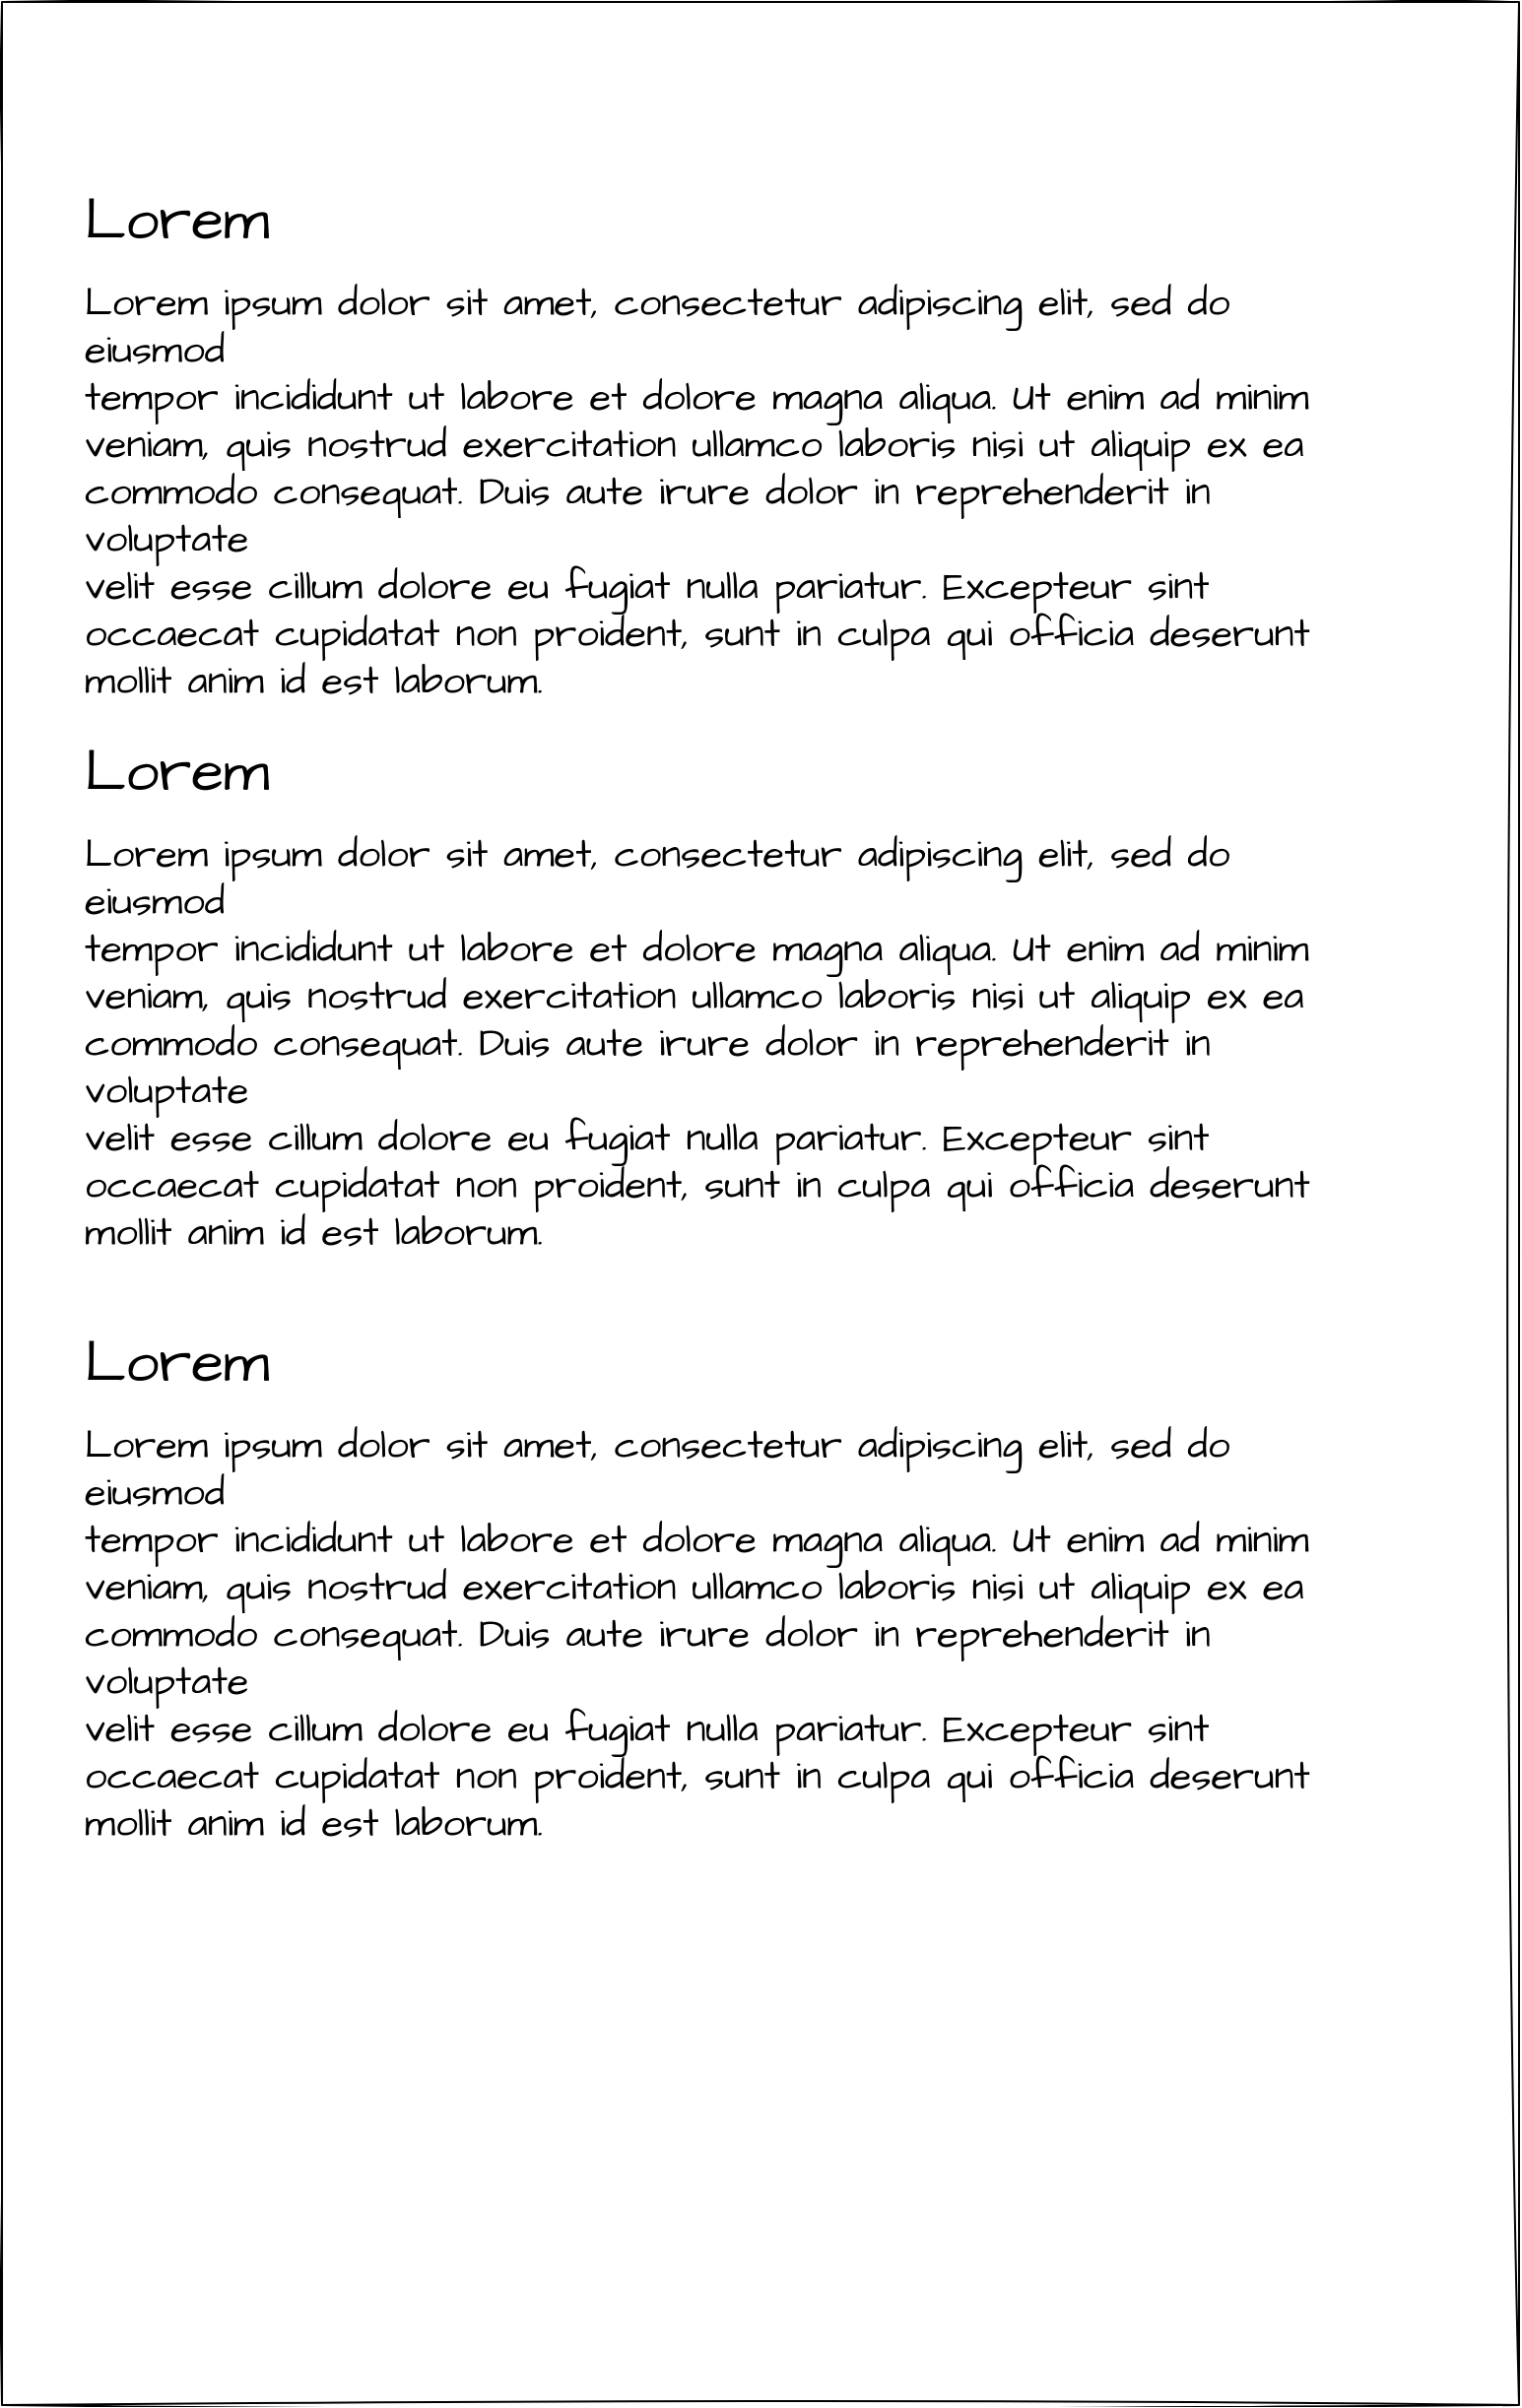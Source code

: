 <mxfile version="23.0.2" type="device">
  <diagram name="Page-1" id="slzfVJ9fmm8WVrPu7Z31">
    <mxGraphModel dx="2206" dy="1314" grid="1" gridSize="10" guides="1" tooltips="1" connect="1" arrows="1" fold="1" page="1" pageScale="1" pageWidth="850" pageHeight="1400" math="0" shadow="0">
      <root>
        <mxCell id="0" />
        <mxCell id="1" parent="0" />
        <mxCell id="sC9t2IjfrVBLqTVqZmDB-1" value="" style="rounded=0;whiteSpace=wrap;html=1;sketch=1;hachureGap=4;jiggle=2;curveFitting=1;fontFamily=Architects Daughter;fontSource=https%3A%2F%2Ffonts.googleapis.com%2Fcss%3Ffamily%3DArchitects%2BDaughter;fontSize=20;" vertex="1" parent="1">
          <mxGeometry x="40" y="40" width="770" height="1220" as="geometry" />
        </mxCell>
        <mxCell id="sC9t2IjfrVBLqTVqZmDB-2" value="&#xa;Lorem ipsum dolor sit amet, consectetur adipiscing elit, sed do eiusmod &#xa;tempor incididunt ut labore et dolore magna aliqua. Ut enim ad minim &#xa;veniam, quis nostrud exercitation ullamco laboris nisi ut aliquip ex ea &#xa;commodo consequat. Duis aute irure dolor in reprehenderit in voluptate &#xa;velit esse cillum dolore eu fugiat nulla pariatur. Excepteur sint &#xa;occaecat cupidatat non proident, sunt in culpa qui officia deserunt &#xa;mollit anim id est laborum.&#xa;&#xa;" style="rounded=0;whiteSpace=wrap;html=1;sketch=1;hachureGap=4;jiggle=2;curveFitting=1;fontFamily=Architects Daughter;fontSource=https%3A%2F%2Ffonts.googleapis.com%2Fcss%3Ffamily%3DArchitects%2BDaughter;fontSize=20;strokeColor=none;align=left;" vertex="1" parent="1">
          <mxGeometry x="80" y="170" width="660" height="260" as="geometry" />
        </mxCell>
        <mxCell id="sC9t2IjfrVBLqTVqZmDB-3" value="&#xa;Lorem ipsum dolor sit amet, consectetur adipiscing elit, sed do eiusmod &#xa;tempor incididunt ut labore et dolore magna aliqua. Ut enim ad minim &#xa;veniam, quis nostrud exercitation ullamco laboris nisi ut aliquip ex ea &#xa;commodo consequat. Duis aute irure dolor in reprehenderit in voluptate &#xa;velit esse cillum dolore eu fugiat nulla pariatur. Excepteur sint &#xa;occaecat cupidatat non proident, sunt in culpa qui officia deserunt &#xa;mollit anim id est laborum.&#xa;&#xa;" style="rounded=0;whiteSpace=wrap;html=1;sketch=1;hachureGap=4;jiggle=2;curveFitting=1;fontFamily=Architects Daughter;fontSource=https%3A%2F%2Ffonts.googleapis.com%2Fcss%3Ffamily%3DArchitects%2BDaughter;fontSize=20;strokeColor=none;align=left;" vertex="1" parent="1">
          <mxGeometry x="80" y="450" width="660" height="260" as="geometry" />
        </mxCell>
        <mxCell id="sC9t2IjfrVBLqTVqZmDB-4" value="&#xa;Lorem ipsum dolor sit amet, consectetur adipiscing elit, sed do eiusmod &#xa;tempor incididunt ut labore et dolore magna aliqua. Ut enim ad minim &#xa;veniam, quis nostrud exercitation ullamco laboris nisi ut aliquip ex ea &#xa;commodo consequat. Duis aute irure dolor in reprehenderit in voluptate &#xa;velit esse cillum dolore eu fugiat nulla pariatur. Excepteur sint &#xa;occaecat cupidatat non proident, sunt in culpa qui officia deserunt &#xa;mollit anim id est laborum.&#xa;&#xa;" style="rounded=0;whiteSpace=wrap;html=1;sketch=1;hachureGap=4;jiggle=2;curveFitting=1;fontFamily=Architects Daughter;fontSource=https%3A%2F%2Ffonts.googleapis.com%2Fcss%3Ffamily%3DArchitects%2BDaughter;fontSize=20;strokeColor=none;align=left;" vertex="1" parent="1">
          <mxGeometry x="80" y="750" width="660" height="260" as="geometry" />
        </mxCell>
        <mxCell id="sC9t2IjfrVBLqTVqZmDB-5" value="Lorem" style="rounded=0;whiteSpace=wrap;html=1;sketch=1;hachureGap=4;jiggle=2;curveFitting=1;fontFamily=Architects Daughter;fontSource=https%3A%2F%2Ffonts.googleapis.com%2Fcss%3Ffamily%3DArchitects%2BDaughter;fontSize=30;align=left;strokeColor=none;" vertex="1" parent="1">
          <mxGeometry x="80" y="120" width="120" height="60" as="geometry" />
        </mxCell>
        <mxCell id="sC9t2IjfrVBLqTVqZmDB-6" value="Lorem" style="rounded=0;whiteSpace=wrap;html=1;sketch=1;hachureGap=4;jiggle=2;curveFitting=1;fontFamily=Architects Daughter;fontSource=https%3A%2F%2Ffonts.googleapis.com%2Fcss%3Ffamily%3DArchitects%2BDaughter;fontSize=30;align=left;strokeColor=none;" vertex="1" parent="1">
          <mxGeometry x="80" y="400" width="120" height="60" as="geometry" />
        </mxCell>
        <mxCell id="sC9t2IjfrVBLqTVqZmDB-7" value="Lorem" style="rounded=0;whiteSpace=wrap;html=1;sketch=1;hachureGap=4;jiggle=2;curveFitting=1;fontFamily=Architects Daughter;fontSource=https%3A%2F%2Ffonts.googleapis.com%2Fcss%3Ffamily%3DArchitects%2BDaughter;fontSize=30;align=left;strokeColor=none;" vertex="1" parent="1">
          <mxGeometry x="80" y="700" width="120" height="60" as="geometry" />
        </mxCell>
      </root>
    </mxGraphModel>
  </diagram>
</mxfile>
